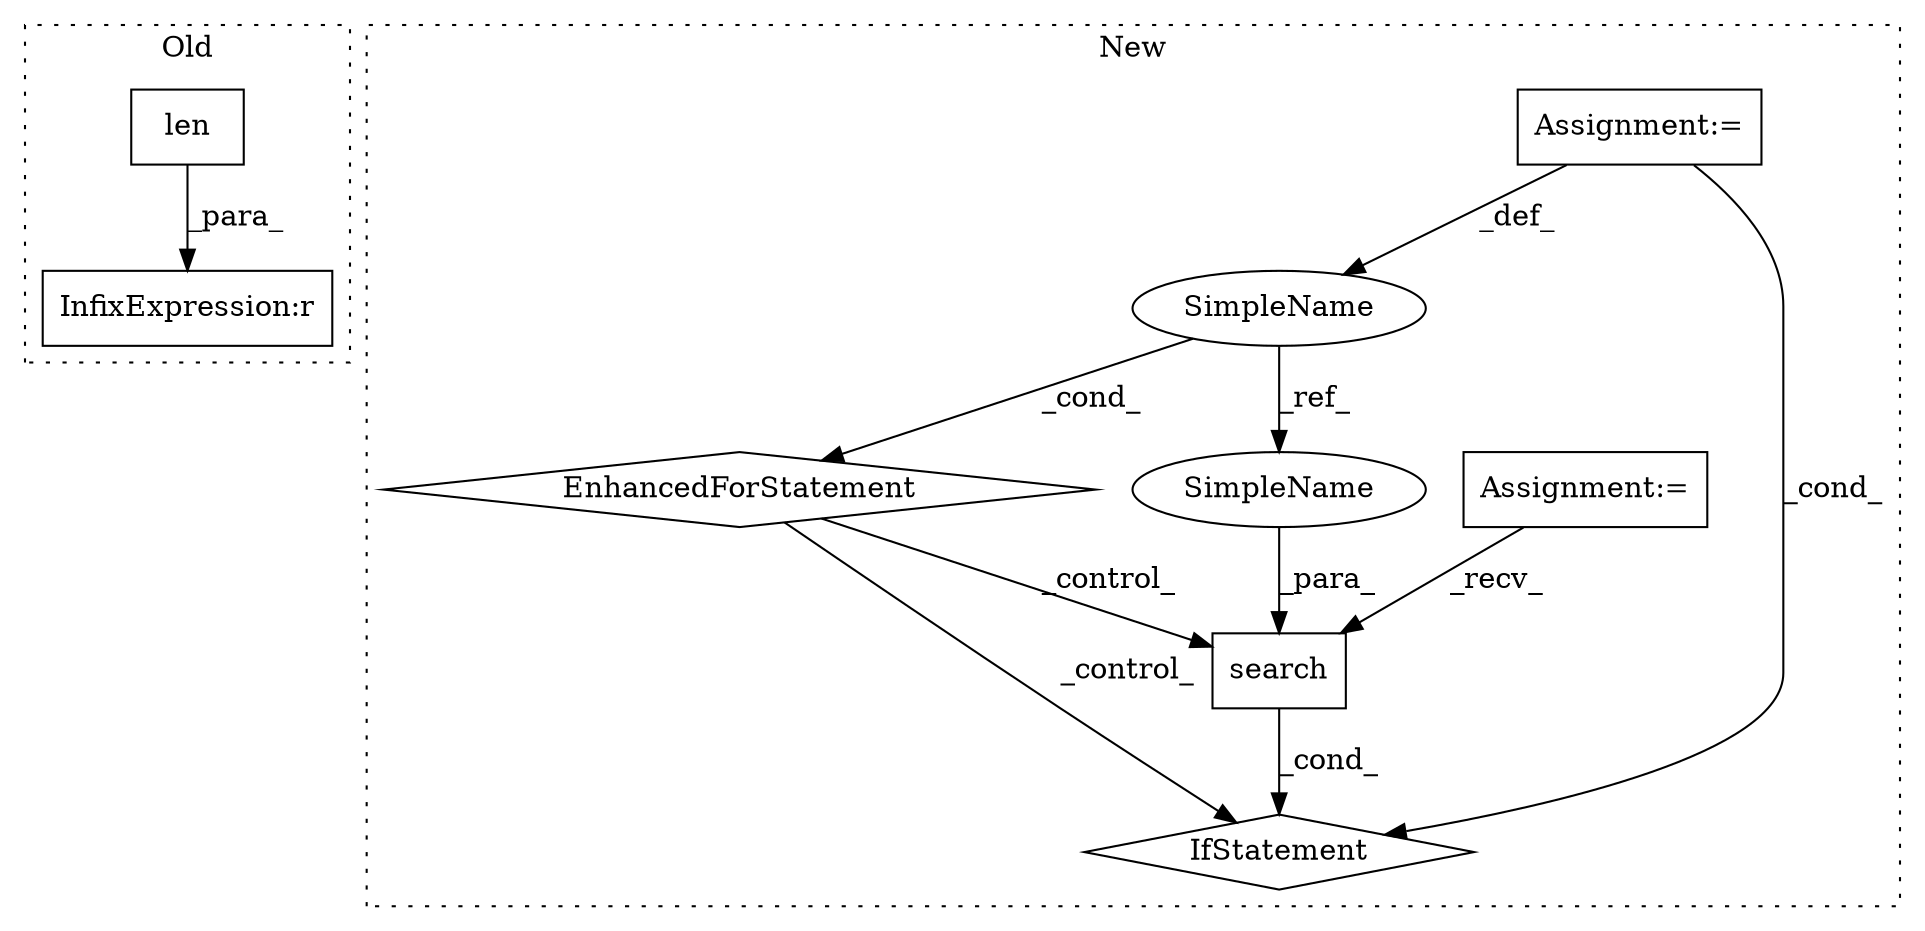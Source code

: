 digraph G {
subgraph cluster0 {
1 [label="len" a="32" s="578,590" l="4,1" shape="box"];
6 [label="InfixExpression:r" a="27" s="591" l="3" shape="box"];
label = "Old";
style="dotted";
}
subgraph cluster1 {
2 [label="search" a="32" s="1428,1442" l="7,1" shape="box"];
3 [label="Assignment:=" a="7" s="1114" l="2" shape="box"];
4 [label="EnhancedForStatement" a="70" s="1321,1407" l="61,2" shape="diamond"];
5 [label="SimpleName" a="42" s="1386" l="7" shape="ellipse"];
7 [label="IfStatement" a="25" s="1421,1443" l="4,2" shape="diamond"];
8 [label="Assignment:=" a="7" s="1321,1407" l="61,2" shape="box"];
9 [label="SimpleName" a="42" s="1435" l="7" shape="ellipse"];
label = "New";
style="dotted";
}
1 -> 6 [label="_para_"];
2 -> 7 [label="_cond_"];
3 -> 2 [label="_recv_"];
4 -> 7 [label="_control_"];
4 -> 2 [label="_control_"];
5 -> 9 [label="_ref_"];
5 -> 4 [label="_cond_"];
8 -> 7 [label="_cond_"];
8 -> 5 [label="_def_"];
9 -> 2 [label="_para_"];
}